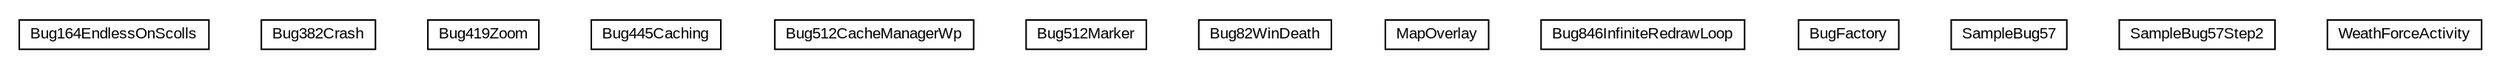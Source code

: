 #!/usr/local/bin/dot
#
# Class diagram 
# Generated by UMLGraph version R5_6-24-gf6e263 (http://www.umlgraph.org/)
#

digraph G {
	edge [fontname="arial",fontsize=10,labelfontname="arial",labelfontsize=10];
	node [fontname="arial",fontsize=10,shape=plaintext];
	nodesep=0.25;
	ranksep=0.5;
	// org.osmdroid.bugtestfragments.Bug164EndlessOnScolls
	c3992 [label=<<table title="org.osmdroid.bugtestfragments.Bug164EndlessOnScolls" border="0" cellborder="1" cellspacing="0" cellpadding="2" port="p" href="./Bug164EndlessOnScolls.html">
		<tr><td><table border="0" cellspacing="0" cellpadding="1">
<tr><td align="center" balign="center"> Bug164EndlessOnScolls </td></tr>
		</table></td></tr>
		</table>>, URL="./Bug164EndlessOnScolls.html", fontname="arial", fontcolor="black", fontsize=10.0];
	// org.osmdroid.bugtestfragments.Bug382Crash
	c3993 [label=<<table title="org.osmdroid.bugtestfragments.Bug382Crash" border="0" cellborder="1" cellspacing="0" cellpadding="2" port="p" href="./Bug382Crash.html">
		<tr><td><table border="0" cellspacing="0" cellpadding="1">
<tr><td align="center" balign="center"> Bug382Crash </td></tr>
		</table></td></tr>
		</table>>, URL="./Bug382Crash.html", fontname="arial", fontcolor="black", fontsize=10.0];
	// org.osmdroid.bugtestfragments.Bug419Zoom
	c3994 [label=<<table title="org.osmdroid.bugtestfragments.Bug419Zoom" border="0" cellborder="1" cellspacing="0" cellpadding="2" port="p" href="./Bug419Zoom.html">
		<tr><td><table border="0" cellspacing="0" cellpadding="1">
<tr><td align="center" balign="center"> Bug419Zoom </td></tr>
		</table></td></tr>
		</table>>, URL="./Bug419Zoom.html", fontname="arial", fontcolor="black", fontsize=10.0];
	// org.osmdroid.bugtestfragments.Bug445Caching
	c3995 [label=<<table title="org.osmdroid.bugtestfragments.Bug445Caching" border="0" cellborder="1" cellspacing="0" cellpadding="2" port="p" href="./Bug445Caching.html">
		<tr><td><table border="0" cellspacing="0" cellpadding="1">
<tr><td align="center" balign="center"> Bug445Caching </td></tr>
		</table></td></tr>
		</table>>, URL="./Bug445Caching.html", fontname="arial", fontcolor="black", fontsize=10.0];
	// org.osmdroid.bugtestfragments.Bug512CacheManagerWp
	c3996 [label=<<table title="org.osmdroid.bugtestfragments.Bug512CacheManagerWp" border="0" cellborder="1" cellspacing="0" cellpadding="2" port="p" href="./Bug512CacheManagerWp.html">
		<tr><td><table border="0" cellspacing="0" cellpadding="1">
<tr><td align="center" balign="center"> Bug512CacheManagerWp </td></tr>
		</table></td></tr>
		</table>>, URL="./Bug512CacheManagerWp.html", fontname="arial", fontcolor="black", fontsize=10.0];
	// org.osmdroid.bugtestfragments.Bug512Marker
	c3997 [label=<<table title="org.osmdroid.bugtestfragments.Bug512Marker" border="0" cellborder="1" cellspacing="0" cellpadding="2" port="p" href="./Bug512Marker.html">
		<tr><td><table border="0" cellspacing="0" cellpadding="1">
<tr><td align="center" balign="center"> Bug512Marker </td></tr>
		</table></td></tr>
		</table>>, URL="./Bug512Marker.html", fontname="arial", fontcolor="black", fontsize=10.0];
	// org.osmdroid.bugtestfragments.Bug82WinDeath
	c3998 [label=<<table title="org.osmdroid.bugtestfragments.Bug82WinDeath" border="0" cellborder="1" cellspacing="0" cellpadding="2" port="p" href="./Bug82WinDeath.html">
		<tr><td><table border="0" cellspacing="0" cellpadding="1">
<tr><td align="center" balign="center"> Bug82WinDeath </td></tr>
		</table></td></tr>
		</table>>, URL="./Bug82WinDeath.html", fontname="arial", fontcolor="black", fontsize=10.0];
	// org.osmdroid.bugtestfragments.Bug82WinDeath.MapOverlay
	c3999 [label=<<table title="org.osmdroid.bugtestfragments.Bug82WinDeath.MapOverlay" border="0" cellborder="1" cellspacing="0" cellpadding="2" port="p" href="./Bug82WinDeath.MapOverlay.html">
		<tr><td><table border="0" cellspacing="0" cellpadding="1">
<tr><td align="center" balign="center"> MapOverlay </td></tr>
		</table></td></tr>
		</table>>, URL="./Bug82WinDeath.MapOverlay.html", fontname="arial", fontcolor="black", fontsize=10.0];
	// org.osmdroid.bugtestfragments.Bug846InfiniteRedrawLoop
	c4000 [label=<<table title="org.osmdroid.bugtestfragments.Bug846InfiniteRedrawLoop" border="0" cellborder="1" cellspacing="0" cellpadding="2" port="p" href="./Bug846InfiniteRedrawLoop.html">
		<tr><td><table border="0" cellspacing="0" cellpadding="1">
<tr><td align="center" balign="center"> Bug846InfiniteRedrawLoop </td></tr>
		</table></td></tr>
		</table>>, URL="./Bug846InfiniteRedrawLoop.html", fontname="arial", fontcolor="black", fontsize=10.0];
	// org.osmdroid.bugtestfragments.BugFactory
	c4001 [label=<<table title="org.osmdroid.bugtestfragments.BugFactory" border="0" cellborder="1" cellspacing="0" cellpadding="2" port="p" href="./BugFactory.html">
		<tr><td><table border="0" cellspacing="0" cellpadding="1">
<tr><td align="center" balign="center"> BugFactory </td></tr>
		</table></td></tr>
		</table>>, URL="./BugFactory.html", fontname="arial", fontcolor="black", fontsize=10.0];
	// org.osmdroid.bugtestfragments.SampleBug57
	c4002 [label=<<table title="org.osmdroid.bugtestfragments.SampleBug57" border="0" cellborder="1" cellspacing="0" cellpadding="2" port="p" href="./SampleBug57.html">
		<tr><td><table border="0" cellspacing="0" cellpadding="1">
<tr><td align="center" balign="center"> SampleBug57 </td></tr>
		</table></td></tr>
		</table>>, URL="./SampleBug57.html", fontname="arial", fontcolor="black", fontsize=10.0];
	// org.osmdroid.bugtestfragments.SampleBug57Step2
	c4003 [label=<<table title="org.osmdroid.bugtestfragments.SampleBug57Step2" border="0" cellborder="1" cellspacing="0" cellpadding="2" port="p" href="./SampleBug57Step2.html">
		<tr><td><table border="0" cellspacing="0" cellpadding="1">
<tr><td align="center" balign="center"> SampleBug57Step2 </td></tr>
		</table></td></tr>
		</table>>, URL="./SampleBug57Step2.html", fontname="arial", fontcolor="black", fontsize=10.0];
	// org.osmdroid.bugtestfragments.WeathForceActivity
	c4004 [label=<<table title="org.osmdroid.bugtestfragments.WeathForceActivity" border="0" cellborder="1" cellspacing="0" cellpadding="2" port="p" href="./WeathForceActivity.html">
		<tr><td><table border="0" cellspacing="0" cellpadding="1">
<tr><td align="center" balign="center"> WeathForceActivity </td></tr>
		</table></td></tr>
		</table>>, URL="./WeathForceActivity.html", fontname="arial", fontcolor="black", fontsize=10.0];
}

